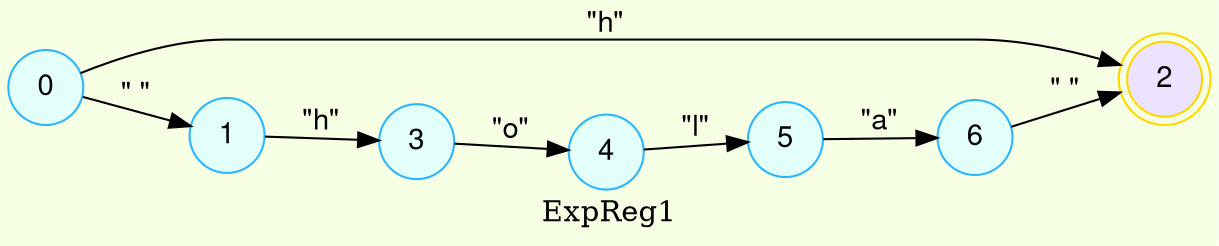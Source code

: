 digraph finite_state_machine {
	bgcolor = "#F6FFE3"
	node [fontname="Helvetica,Arial,sans-serif" ]
	edge [fontname="Helvetica,Arial,sans-serif"]
	rankdir=LR;
	node [shape = doublecircle, color = gold fillcolor="#EBE3FF" style =filled];2;
	node [shape = circle, color = "#2CB5FF" fillcolor="#E3FFFA" style =filled];

0->1[label = "\" \""];
0->2[label = "\"h\""];
1->3[label = "\"h\""];
3->4[label = "\"o\""];
4->5[label = "\"l\""];
5->6[label = "\"a\""];
6->2[label = "\" \""];
label= ExpReg1}